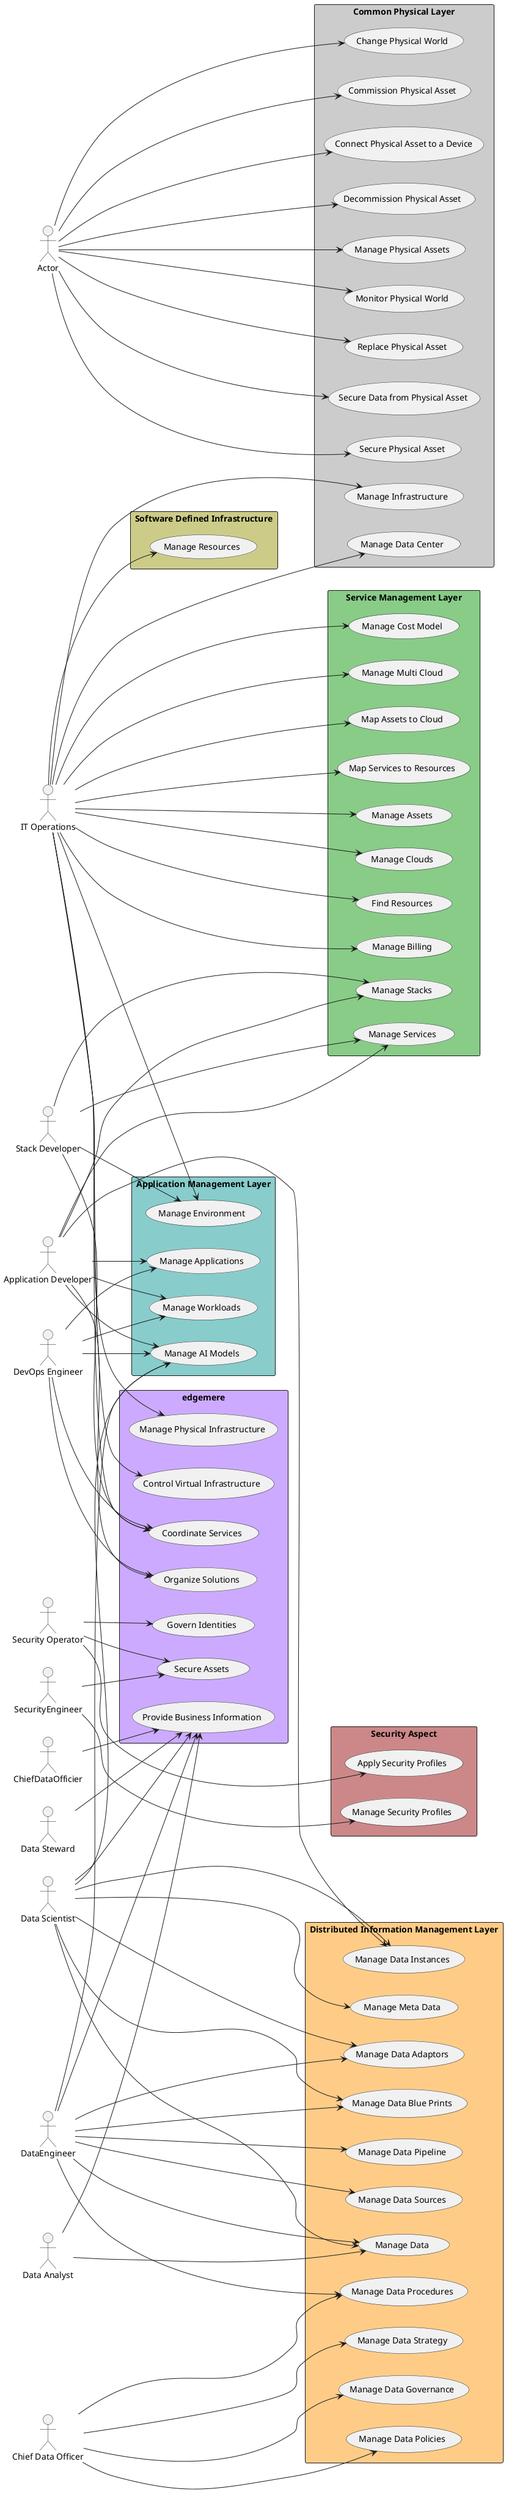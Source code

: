 @startuml

left to right direction

Actor "Actor" as Actor

Actor "Application Developer" as ApplicationDeveloper

Actor "Chief Data Officer" as ChiefDataOfficer

Actor "ChiefDataOfficier" as ChiefDataOfficier

Actor "Data Analyst" as DataAnalyst

Actor "DataEngineer" as DataEngineer

Actor "Data Scientist" as DataScientist

Actor "Data Steward" as DataSteward

Actor "DevOps Engineer" as DevOpsEngineer

Actor "IT Operations" as ITOperations

Actor "SecurityEngineer" as SecurityEngineer

Actor "Security Operator" as SecurityOperator

Actor "Stack Developer" as StackDeveloper



rectangle "Common Physical Layer" as cpl  #cccccc {
        usecase "Change Physical World" as ChangePhysicalWorld
    
        Actor ---> ChangePhysicalWorld
        
    usecase "Commission Physical Asset" as CommissionPhysicalAsset
    
        Actor ---> CommissionPhysicalAsset
        
    usecase "Connect Physical Asset to a Device" as ConnectPhysicalAssettoaDevice
    
        Actor ---> ConnectPhysicalAssettoaDevice
        
    usecase "Decommission Physical Asset" as DecommissionPhysicalAsset
    
        Actor ---> DecommissionPhysicalAsset
        
    usecase "Manage Physical Assets" as ManagePhysicalAssets
    
        Actor ---> ManagePhysicalAssets
        
    usecase "Monitor Physical World" as MonitorPhysicalWorld
    
        Actor ---> MonitorPhysicalWorld
        
    usecase "Replace Physical Asset" as ReplacePhysicalAsset
    
        Actor ---> ReplacePhysicalAsset
        
    usecase "Secure Data from Physical Asset" as SecureDatafromPhysicalAsset
    
        Actor ---> SecureDatafromPhysicalAsset
        
    usecase "Secure Physical Asset" as SecurePhysicalAsset
    
        Actor ---> SecurePhysicalAsset
        

}

rectangle "Application Management Layer" as aml  #88cccc {
        usecase "Manage AI Models" as ManageAIModels
    
        DataScientist --> ManageAIModels
        
        DevOpsEngineer --> ManageAIModels
        
        ApplicationDeveloper --> ManageAIModels
        
        DataEngineer --> ManageAIModels
        
    usecase "Manage Applications" as ManageApplications
    
        DevOpsEngineer --> ManageApplications
        
        ApplicationDeveloper --> ManageApplications
        
    usecase "Manage Workloads" as ManageWorkloads
    
        ApplicationDeveloper --> ManageWorkloads
        
        DevOpsEngineer --> ManageWorkloads
        

}

rectangle "Distributed Information Management Layer" as diml  #ffcc88 {
        usecase "Manage Data Instances" as ManageDataInstances
    
        DataScientist ---> ManageDataInstances
        
        ApplicationDeveloper ---> ManageDataInstances
        

}

rectangle "Service Management Layer" as sml  #88cc88 {
        usecase "Manage Stacks" as ManageStacks
    
        StackDeveloper --> ManageStacks
        
        ApplicationDeveloper --> ManageStacks
        

}

rectangle "Service Management Layer" as sml  #88cc88 {
        usecase "Manage Services" as ManageServices
    
        StackDeveloper ---> ManageServices
        
        ApplicationDeveloper ---> ManageServices
        
    usecase "Manage Clouds" as ManageClouds
    
        ITOperations ---> ManageClouds
        

}

rectangle "edgemere" as edgemere  #ccaaff {
        usecase "Organize Solutions" as OrganizeSolutions
    
        ApplicationDeveloper --> OrganizeSolutions
        
        DevOpsEngineer --> OrganizeSolutions
        
    usecase "Provide Business Information" as ProvideBusinessInformation
    
        DataAnalyst --> ProvideBusinessInformation
        
        DataEngineer --> ProvideBusinessInformation
        
        DataScientist --> ProvideBusinessInformation
        
        DataSteward --> ProvideBusinessInformation
        
        ChiefDataOfficier --> ProvideBusinessInformation
        
    usecase "Coordinate Services" as CoordinateServices
    
        StackDeveloper --> CoordinateServices
        
        ITOperations --> CoordinateServices
        
        DevOpsEngineer --> CoordinateServices
        
    usecase "Control Virtual Infrastructure" as ControlVirtualInfrastructure
    
        ITOperations --> ControlVirtualInfrastructure
        
    usecase "Manage Physical Infrastructure" as ManagePhysicalInfrastructure
    
        ITOperations --> ManagePhysicalInfrastructure
        
    usecase "Secure Assets" as SecureAssets
    
        SecurityEngineer --> SecureAssets
        
        SecurityOperator --> SecureAssets
        
    usecase "Govern Identities" as GovernIdentities
    
        SecurityOperator --> GovernIdentities
        

}

rectangle "Distributed Information Management Layer" as diml  #ffcc88 {
        usecase "Manage Data Procedures" as ManageDataProcedures
    
        DataEngineer ---> ManageDataProcedures
        
        ChiefDataOfficer ---> ManageDataProcedures
        
    usecase "Manage Data Adaptors" as ManageDataAdaptors
    
        DataEngineer ---> ManageDataAdaptors
        
        DataScientist ---> ManageDataAdaptors
        
    usecase "Manage Data Blue Prints" as ManageDataBluePrints
    
        DataEngineer ---> ManageDataBluePrints
        
        DataScientist ---> ManageDataBluePrints
        
    usecase "Manage Data Pipeline" as ManageDataPipeline
    
        DataEngineer ---> ManageDataPipeline
        
    usecase "Manage Meta Data" as ManageMetaData
    
        DataScientist ---> ManageMetaData
        

}

rectangle "Distributed Information Management Layer" as diml  #ffcc88 {
        usecase "Manage Data Governance" as ManageDataGovernance
    
        ChiefDataOfficer --> ManageDataGovernance
        
    usecase "Manage Data Policies" as ManageDataPolicies
    
        ChiefDataOfficer --> ManageDataPolicies
        
    usecase "Manage Data Strategy" as ManageDataStrategy
    
        ChiefDataOfficer --> ManageDataStrategy
        
    usecase "Manage Data Sources" as ManageDataSources
    
        DataEngineer --> ManageDataSources
        

}

rectangle "Distributed Information Management Layer" as diml  #ffcc88 {
        usecase "Manage Data" as ManageData
    
        DataScientist ---> ManageData
        
        DataAnalyst ---> ManageData
        
        DataEngineer ---> ManageData
        

}

rectangle "Application Management Layer" as aml  #88cccc {
        usecase "Manage Environment" as ManageEnvironment
    
        ITOperations --> ManageEnvironment
        
        StackDeveloper --> ManageEnvironment
        

}

rectangle "Common Physical Layer" as cpl  #cccccc {
        usecase "Manage Data Center" as ManageDataCenter
    
        ITOperations ---> ManageDataCenter
        
    usecase "Manage Infrastructure" as ManageInfrastructure
    
        ITOperations ---> ManageInfrastructure
        

}

rectangle "Service Management Layer" as sml  #88cc88 {
        usecase "Find Resources" as FindResources
    
        ITOperations --> FindResources
        
    usecase "Manage Billing" as ManageBilling
    
        ITOperations --> ManageBilling
        
    usecase "Manage Cost Model" as ManageCostModel
    
        ITOperations --> ManageCostModel
        
    usecase "Manage Multi Cloud" as ManageMultiCloud
    
        ITOperations --> ManageMultiCloud
        
    usecase "Map Assets to Cloud" as MapAssetstoCloud
    
        ITOperations --> MapAssetstoCloud
        
    usecase "Map Services to Resources" as MapServicestoResources
    
        ITOperations --> MapServicestoResources
        

}

rectangle "Service Management Layer" as sml  #88cc88 {
        usecase "Manage Assets" as ManageAssets
    
        ITOperations ---> ManageAssets
        

}

rectangle "Software Defined Infrastructure" as sdi  #cccc88 {
        usecase "Manage Resources" as ManageResources
    
        ITOperations --> ManageResources
        

}

rectangle "Security Aspect" as sa  #cc8888 {
        usecase "Manage Security Profiles" as ManageSecurityProfiles
    
        SecurityEngineer ---> ManageSecurityProfiles
        
    usecase "Apply Security Profiles" as ApplySecurityProfiles
    
        SecurityOperator ---> ApplySecurityProfiles
        

}


@enduml
